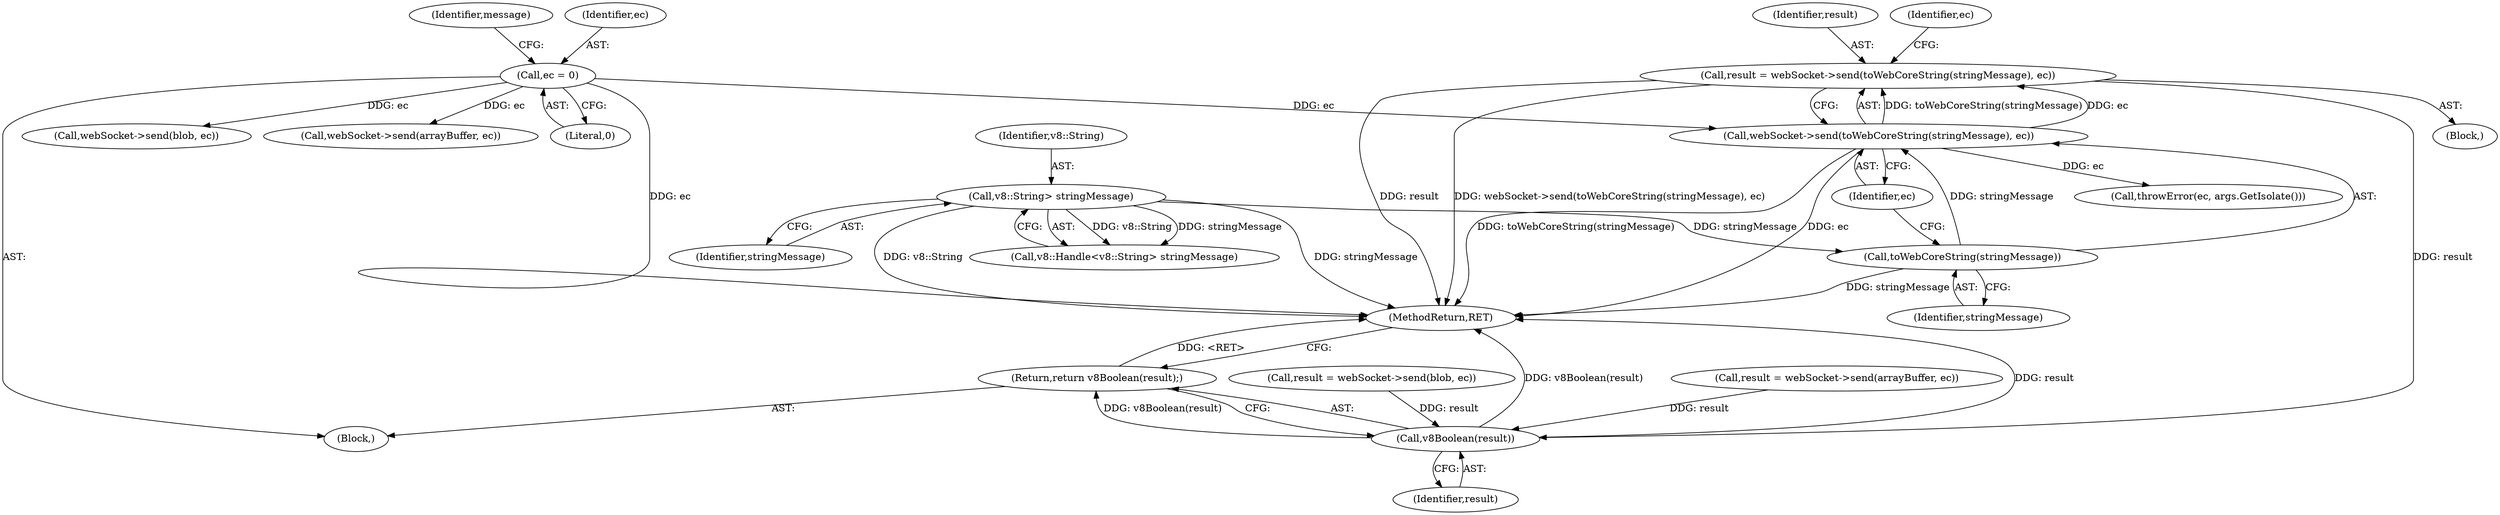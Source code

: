 digraph "0_Chrome_e9372a1bfd3588a80fcf49aa07321f0971dd6091_68@API" {
"1000168" [label="(Call,result = webSocket->send(toWebCoreString(stringMessage), ec))"];
"1000170" [label="(Call,webSocket->send(toWebCoreString(stringMessage), ec))"];
"1000171" [label="(Call,toWebCoreString(stringMessage))"];
"1000158" [label="(Call,v8::String> stringMessage)"];
"1000125" [label="(Call,ec = 0)"];
"1000181" [label="(Call,v8Boolean(result))"];
"1000180" [label="(Return,return v8Boolean(result);)"];
"1000180" [label="(Return,return v8Boolean(result);)"];
"1000169" [label="(Identifier,result)"];
"1000137" [label="(Call,webSocket->send(arrayBuffer, ec))"];
"1000160" [label="(Identifier,stringMessage)"];
"1000172" [label="(Identifier,stringMessage)"];
"1000125" [label="(Call,ec = 0)"];
"1000127" [label="(Literal,0)"];
"1000177" [label="(Call,throwError(ec, args.GetIsolate()))"];
"1000181" [label="(Call,v8Boolean(result))"];
"1000131" [label="(Identifier,message)"];
"1000159" [label="(Identifier,v8::String)"];
"1000147" [label="(Call,result = webSocket->send(blob, ec))"];
"1000156" [label="(Call,v8::Handle<v8::String> stringMessage)"];
"1000175" [label="(Identifier,ec)"];
"1000170" [label="(Call,webSocket->send(toWebCoreString(stringMessage), ec))"];
"1000173" [label="(Identifier,ec)"];
"1000158" [label="(Call,v8::String> stringMessage)"];
"1000182" [label="(Identifier,result)"];
"1000135" [label="(Call,result = webSocket->send(arrayBuffer, ec))"];
"1000153" [label="(Block,)"];
"1000168" [label="(Call,result = webSocket->send(toWebCoreString(stringMessage), ec))"];
"1000171" [label="(Call,toWebCoreString(stringMessage))"];
"1000183" [label="(MethodReturn,RET)"];
"1000149" [label="(Call,webSocket->send(blob, ec))"];
"1000126" [label="(Identifier,ec)"];
"1000102" [label="(Block,)"];
"1000168" -> "1000153"  [label="AST: "];
"1000168" -> "1000170"  [label="CFG: "];
"1000169" -> "1000168"  [label="AST: "];
"1000170" -> "1000168"  [label="AST: "];
"1000175" -> "1000168"  [label="CFG: "];
"1000168" -> "1000183"  [label="DDG: result"];
"1000168" -> "1000183"  [label="DDG: webSocket->send(toWebCoreString(stringMessage), ec)"];
"1000170" -> "1000168"  [label="DDG: toWebCoreString(stringMessage)"];
"1000170" -> "1000168"  [label="DDG: ec"];
"1000168" -> "1000181"  [label="DDG: result"];
"1000170" -> "1000173"  [label="CFG: "];
"1000171" -> "1000170"  [label="AST: "];
"1000173" -> "1000170"  [label="AST: "];
"1000170" -> "1000183"  [label="DDG: ec"];
"1000170" -> "1000183"  [label="DDG: toWebCoreString(stringMessage)"];
"1000171" -> "1000170"  [label="DDG: stringMessage"];
"1000125" -> "1000170"  [label="DDG: ec"];
"1000170" -> "1000177"  [label="DDG: ec"];
"1000171" -> "1000172"  [label="CFG: "];
"1000172" -> "1000171"  [label="AST: "];
"1000173" -> "1000171"  [label="CFG: "];
"1000171" -> "1000183"  [label="DDG: stringMessage"];
"1000158" -> "1000171"  [label="DDG: stringMessage"];
"1000158" -> "1000156"  [label="AST: "];
"1000158" -> "1000160"  [label="CFG: "];
"1000159" -> "1000158"  [label="AST: "];
"1000160" -> "1000158"  [label="AST: "];
"1000156" -> "1000158"  [label="CFG: "];
"1000158" -> "1000183"  [label="DDG: v8::String"];
"1000158" -> "1000183"  [label="DDG: stringMessage"];
"1000158" -> "1000156"  [label="DDG: v8::String"];
"1000158" -> "1000156"  [label="DDG: stringMessage"];
"1000125" -> "1000102"  [label="AST: "];
"1000125" -> "1000127"  [label="CFG: "];
"1000126" -> "1000125"  [label="AST: "];
"1000127" -> "1000125"  [label="AST: "];
"1000131" -> "1000125"  [label="CFG: "];
"1000125" -> "1000183"  [label="DDG: ec"];
"1000125" -> "1000137"  [label="DDG: ec"];
"1000125" -> "1000149"  [label="DDG: ec"];
"1000181" -> "1000180"  [label="AST: "];
"1000181" -> "1000182"  [label="CFG: "];
"1000182" -> "1000181"  [label="AST: "];
"1000180" -> "1000181"  [label="CFG: "];
"1000181" -> "1000183"  [label="DDG: v8Boolean(result)"];
"1000181" -> "1000183"  [label="DDG: result"];
"1000181" -> "1000180"  [label="DDG: v8Boolean(result)"];
"1000147" -> "1000181"  [label="DDG: result"];
"1000135" -> "1000181"  [label="DDG: result"];
"1000180" -> "1000102"  [label="AST: "];
"1000183" -> "1000180"  [label="CFG: "];
"1000180" -> "1000183"  [label="DDG: <RET>"];
}
